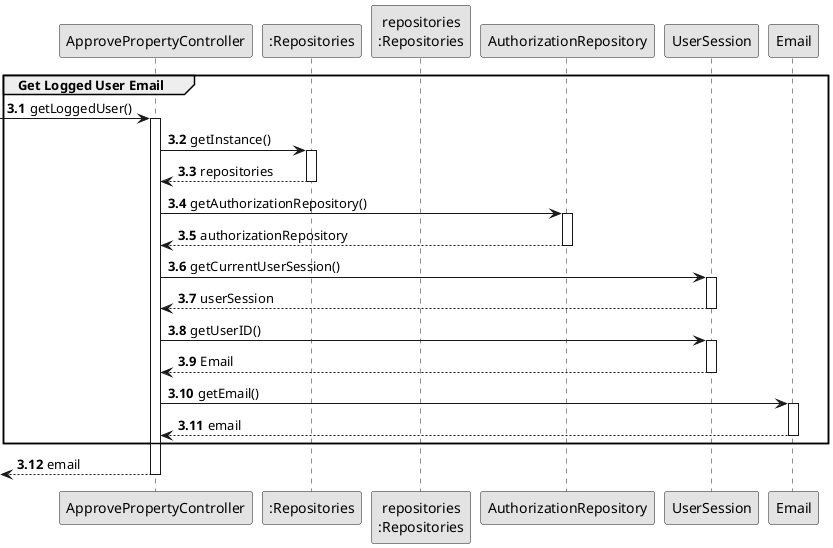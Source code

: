 @startuml
skinparam monochrome true
skinparam packageStyle rectangle
skinparam shadowing false

autonumber 3.1

participant "ApprovePropertyController" as controller
participant ":Repositories" as Repositories
participant "repositories\n:Repositories"
participant "AuthorizationRepository"
group Get Logged User Email



-> controller : getLoggedUser()
activate controller

controller -> Repositories : getInstance()
activate Repositories
Repositories --> controller : repositories
deactivate Repositories
controller -> "AuthorizationRepository" : getAuthorizationRepository()
activate "AuthorizationRepository"
"AuthorizationRepository" --> controller : authorizationRepository
deactivate "AuthorizationRepository"
controller -> UserSession : getCurrentUserSession()
activate UserSession
UserSession --> controller : userSession
deactivate UserSession
controller -> UserSession : getUserID()
activate UserSession
UserSession --> controller : Email
deactivate UserSession
controller -> Email : getEmail()
activate Email
Email --> controller : email
deactivate Email
deactivate UserSession

end
<-- controller : email
deactivate controller
@enduml